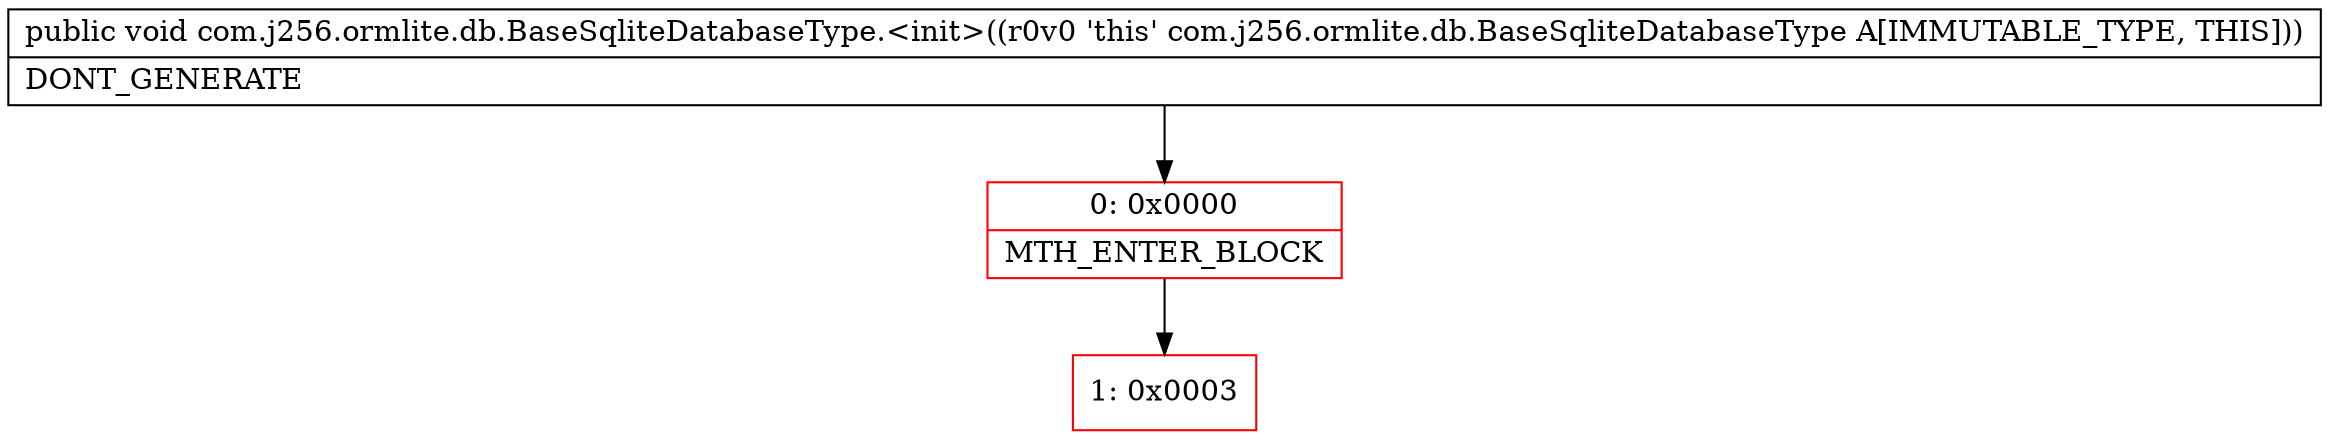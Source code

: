 digraph "CFG forcom.j256.ormlite.db.BaseSqliteDatabaseType.\<init\>()V" {
subgraph cluster_Region_2027573959 {
label = "R(0)";
node [shape=record,color=blue];
}
Node_0 [shape=record,color=red,label="{0\:\ 0x0000|MTH_ENTER_BLOCK\l}"];
Node_1 [shape=record,color=red,label="{1\:\ 0x0003}"];
MethodNode[shape=record,label="{public void com.j256.ormlite.db.BaseSqliteDatabaseType.\<init\>((r0v0 'this' com.j256.ormlite.db.BaseSqliteDatabaseType A[IMMUTABLE_TYPE, THIS]))  | DONT_GENERATE\l}"];
MethodNode -> Node_0;
Node_0 -> Node_1;
}

